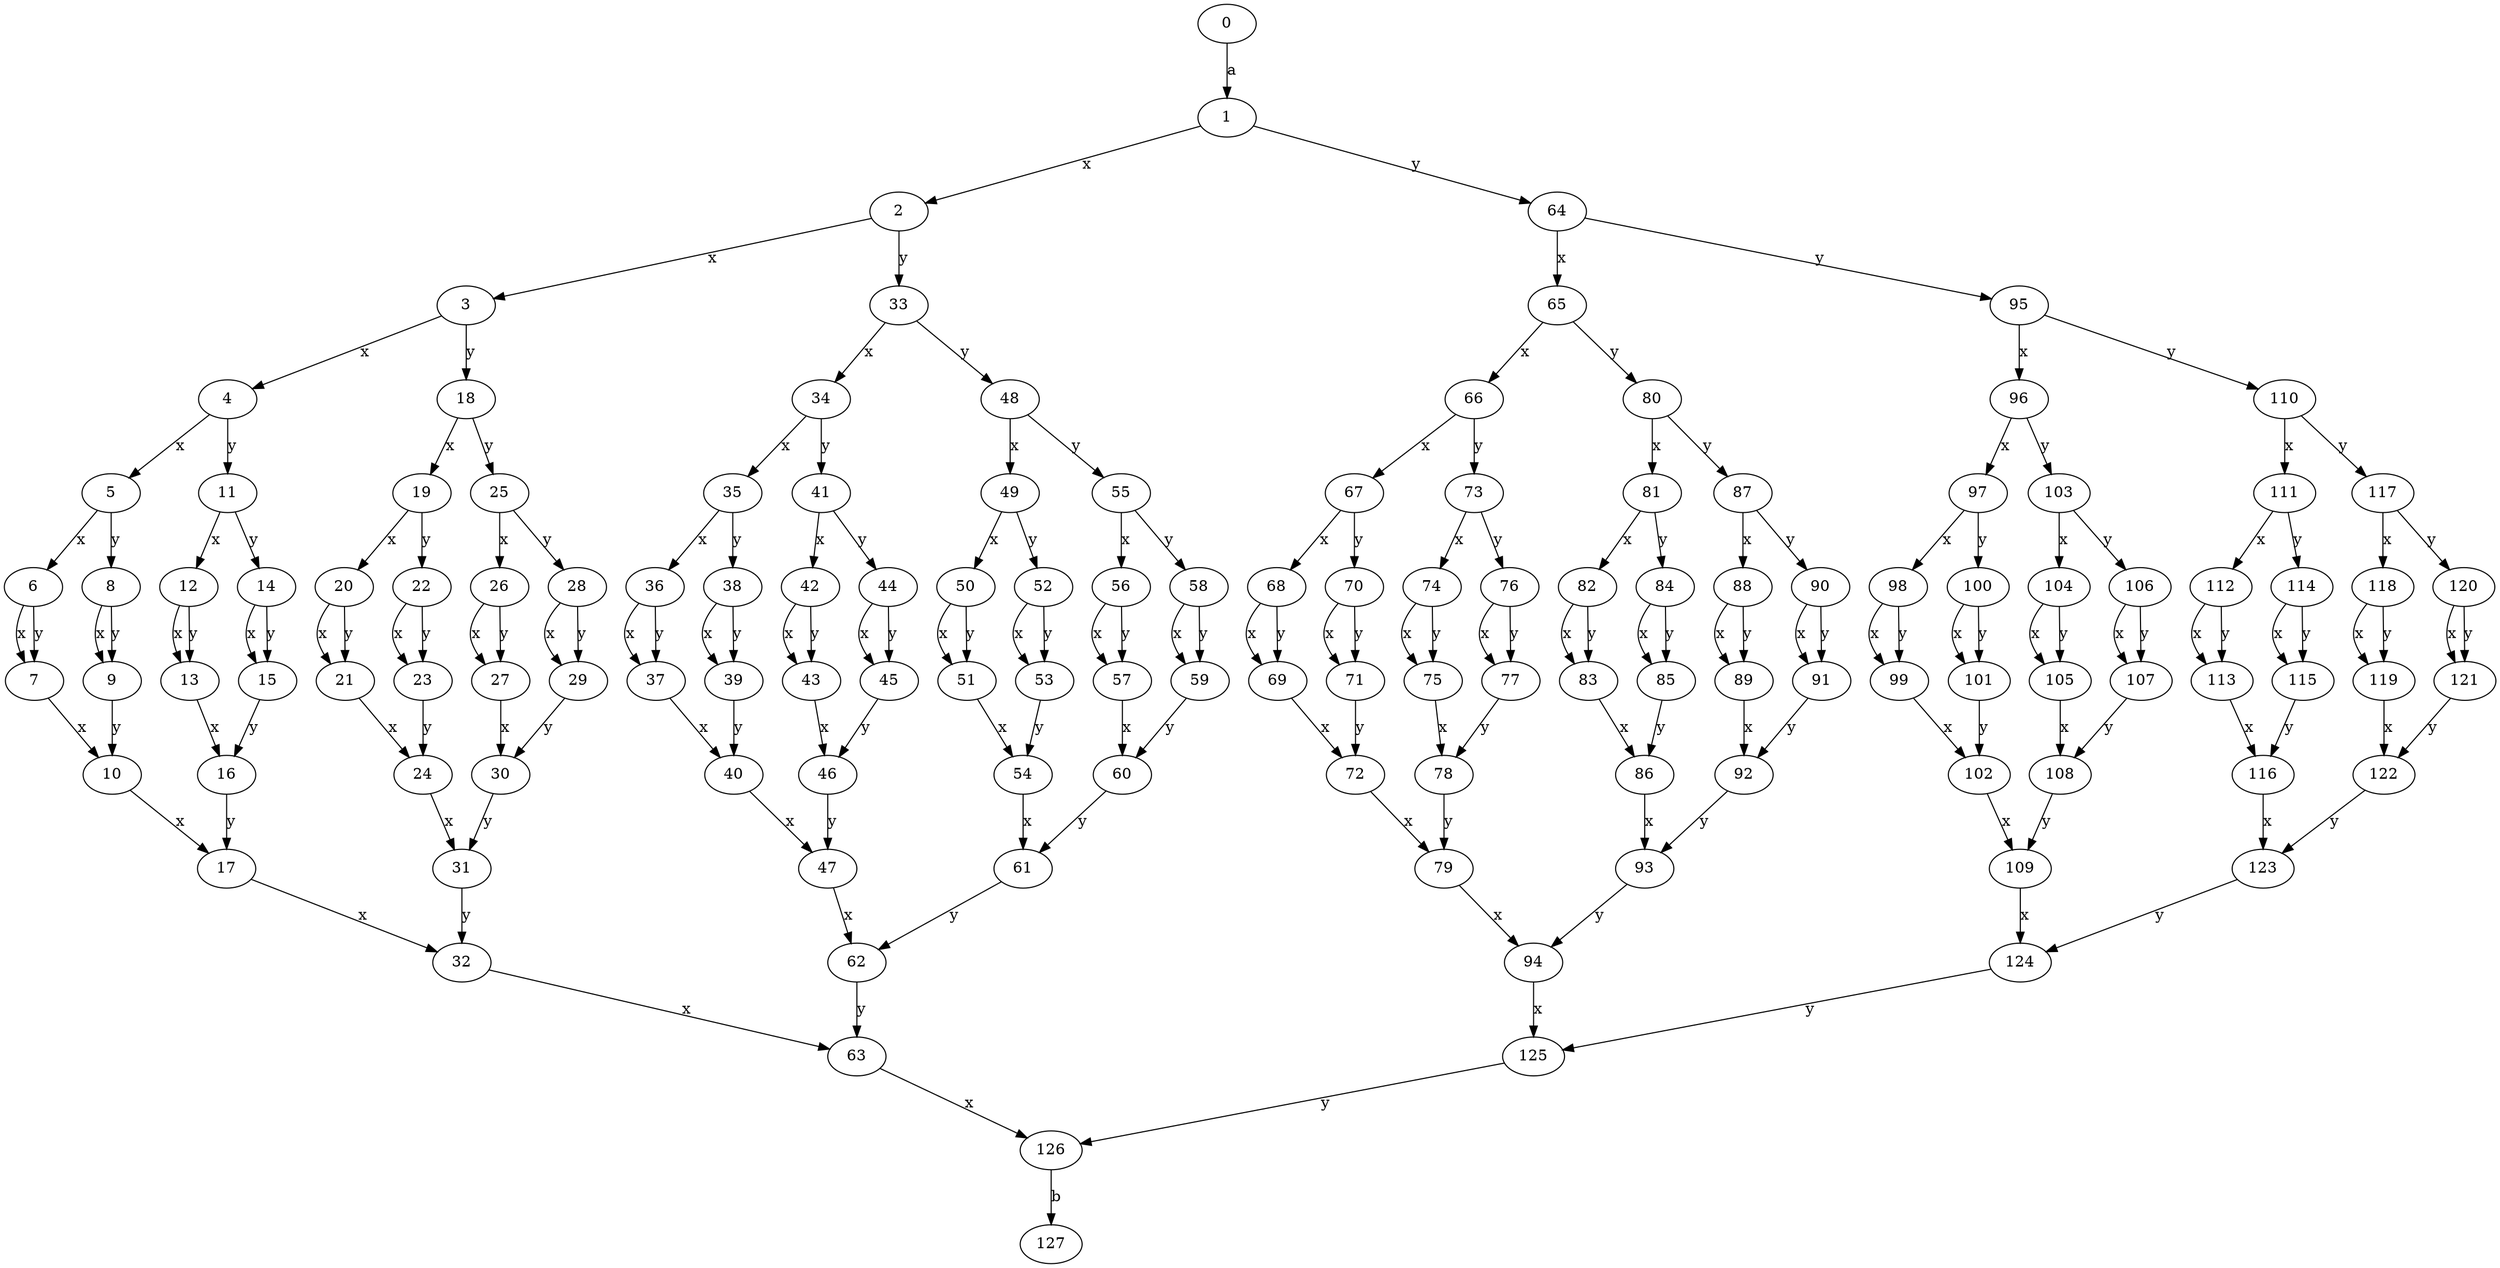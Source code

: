 digraph G {
0;1;2;3;4;5;6;7;8;9;10;11;12;13;14;15;16;17;18;19;20;21;22;23;24;25;26;27;28;29;30;31;32;33;34;35;36;37;38;39;40;41;42;43;44;45;46;47;48;49;50;51;52;53;54;55;56;57;58;59;60;61;62;63;64;65;66;67;68;69;70;71;72;73;74;75;76;77;78;79;80;81;82;83;84;85;86;87;88;89;90;91;92;93;94;95;96;97;98;99;100;101;102;103;104;105;106;107;108;109;110;111;112;113;114;115;116;117;118;119;120;121;122;123;124;125;126;127;
0 -> 1 [label="a"];
1 -> 2 [label="x"];
1 -> 64 [label="y"];
63 -> 126 [label="x"];
125 -> 126 [label="y"];
2 -> 3 [label="x"];
2 -> 33 [label="y"];
32 -> 63 [label="x"];
62 -> 63 [label="y"];
3 -> 4 [label="x"];
3 -> 18 [label="y"];
17 -> 32 [label="x"];
31 -> 32 [label="y"];
4 -> 5 [label="x"];
4 -> 11 [label="y"];
10 -> 17 [label="x"];
16 -> 17 [label="y"];
5 -> 6 [label="x"];
5 -> 8 [label="y"];
7 -> 10 [label="x"];
9 -> 10 [label="y"];
6 -> 7 [label="x"];
6 -> 7 [label="y"];
8 -> 9 [label="x"];
8 -> 9 [label="y"];
11 -> 12 [label="x"];
11 -> 14 [label="y"];
13 -> 16 [label="x"];
15 -> 16 [label="y"];
12 -> 13 [label="x"];
12 -> 13 [label="y"];
14 -> 15 [label="x"];
14 -> 15 [label="y"];
18 -> 19 [label="x"];
18 -> 25 [label="y"];
24 -> 31 [label="x"];
30 -> 31 [label="y"];
19 -> 20 [label="x"];
19 -> 22 [label="y"];
21 -> 24 [label="x"];
23 -> 24 [label="y"];
20 -> 21 [label="x"];
20 -> 21 [label="y"];
22 -> 23 [label="x"];
22 -> 23 [label="y"];
25 -> 26 [label="x"];
25 -> 28 [label="y"];
27 -> 30 [label="x"];
29 -> 30 [label="y"];
26 -> 27 [label="x"];
26 -> 27 [label="y"];
28 -> 29 [label="x"];
28 -> 29 [label="y"];
33 -> 34 [label="x"];
33 -> 48 [label="y"];
47 -> 62 [label="x"];
61 -> 62 [label="y"];
34 -> 35 [label="x"];
34 -> 41 [label="y"];
40 -> 47 [label="x"];
46 -> 47 [label="y"];
35 -> 36 [label="x"];
35 -> 38 [label="y"];
37 -> 40 [label="x"];
39 -> 40 [label="y"];
36 -> 37 [label="x"];
36 -> 37 [label="y"];
38 -> 39 [label="x"];
38 -> 39 [label="y"];
41 -> 42 [label="x"];
41 -> 44 [label="y"];
43 -> 46 [label="x"];
45 -> 46 [label="y"];
42 -> 43 [label="x"];
42 -> 43 [label="y"];
44 -> 45 [label="x"];
44 -> 45 [label="y"];
48 -> 49 [label="x"];
48 -> 55 [label="y"];
54 -> 61 [label="x"];
60 -> 61 [label="y"];
49 -> 50 [label="x"];
49 -> 52 [label="y"];
51 -> 54 [label="x"];
53 -> 54 [label="y"];
50 -> 51 [label="x"];
50 -> 51 [label="y"];
52 -> 53 [label="x"];
52 -> 53 [label="y"];
55 -> 56 [label="x"];
55 -> 58 [label="y"];
57 -> 60 [label="x"];
59 -> 60 [label="y"];
56 -> 57 [label="x"];
56 -> 57 [label="y"];
58 -> 59 [label="x"];
58 -> 59 [label="y"];
64 -> 65 [label="x"];
64 -> 95 [label="y"];
94 -> 125 [label="x"];
124 -> 125 [label="y"];
65 -> 66 [label="x"];
65 -> 80 [label="y"];
79 -> 94 [label="x"];
93 -> 94 [label="y"];
66 -> 67 [label="x"];
66 -> 73 [label="y"];
72 -> 79 [label="x"];
78 -> 79 [label="y"];
67 -> 68 [label="x"];
67 -> 70 [label="y"];
69 -> 72 [label="x"];
71 -> 72 [label="y"];
68 -> 69 [label="x"];
68 -> 69 [label="y"];
70 -> 71 [label="x"];
70 -> 71 [label="y"];
73 -> 74 [label="x"];
73 -> 76 [label="y"];
75 -> 78 [label="x"];
77 -> 78 [label="y"];
74 -> 75 [label="x"];
74 -> 75 [label="y"];
76 -> 77 [label="x"];
76 -> 77 [label="y"];
80 -> 81 [label="x"];
80 -> 87 [label="y"];
86 -> 93 [label="x"];
92 -> 93 [label="y"];
81 -> 82 [label="x"];
81 -> 84 [label="y"];
83 -> 86 [label="x"];
85 -> 86 [label="y"];
82 -> 83 [label="x"];
82 -> 83 [label="y"];
84 -> 85 [label="x"];
84 -> 85 [label="y"];
87 -> 88 [label="x"];
87 -> 90 [label="y"];
89 -> 92 [label="x"];
91 -> 92 [label="y"];
88 -> 89 [label="x"];
88 -> 89 [label="y"];
90 -> 91 [label="x"];
90 -> 91 [label="y"];
95 -> 96 [label="x"];
95 -> 110 [label="y"];
109 -> 124 [label="x"];
123 -> 124 [label="y"];
96 -> 97 [label="x"];
96 -> 103 [label="y"];
102 -> 109 [label="x"];
108 -> 109 [label="y"];
97 -> 98 [label="x"];
97 -> 100 [label="y"];
99 -> 102 [label="x"];
101 -> 102 [label="y"];
98 -> 99 [label="x"];
98 -> 99 [label="y"];
100 -> 101 [label="x"];
100 -> 101 [label="y"];
103 -> 104 [label="x"];
103 -> 106 [label="y"];
105 -> 108 [label="x"];
107 -> 108 [label="y"];
104 -> 105 [label="x"];
104 -> 105 [label="y"];
106 -> 107 [label="x"];
106 -> 107 [label="y"];
110 -> 111 [label="x"];
110 -> 117 [label="y"];
116 -> 123 [label="x"];
122 -> 123 [label="y"];
111 -> 112 [label="x"];
111 -> 114 [label="y"];
113 -> 116 [label="x"];
115 -> 116 [label="y"];
112 -> 113 [label="x"];
112 -> 113 [label="y"];
114 -> 115 [label="x"];
114 -> 115 [label="y"];
117 -> 118 [label="x"];
117 -> 120 [label="y"];
119 -> 122 [label="x"];
121 -> 122 [label="y"];
118 -> 119 [label="x"];
118 -> 119 [label="y"];
120 -> 121 [label="x"];
120 -> 121 [label="y"];
126 -> 127 [label="b"];
}
